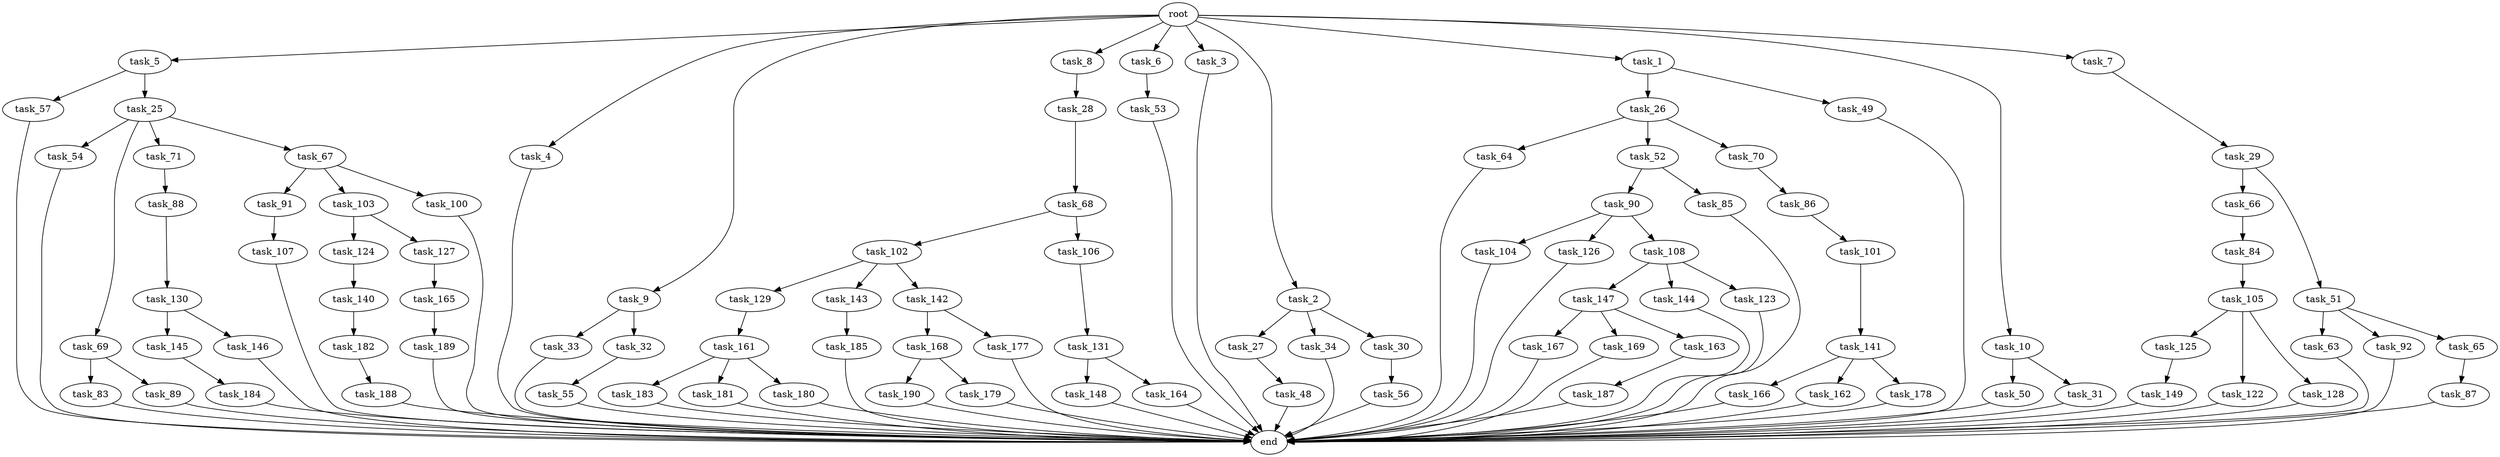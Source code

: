 digraph G {
  task_129 [size="6957847019.520000"];
  task_27 [size="4209067950.080000"];
  task_149 [size="5497558138.880000"];
  task_68 [size="4209067950.080000"];
  task_50 [size="3092376453.120000"];
  task_91 [size="773094113.280000"];
  task_182 [size="5497558138.880000"];
  task_185 [size="8589934592.000000"];
  task_187 [size="2147483648.000000"];
  task_66 [size="8589934592.000000"];
  task_5 [size="10.240000"];
  task_4 [size="10.240000"];
  task_84 [size="6957847019.520000"];
  task_147 [size="1374389534.720000"];
  task_90 [size="8589934592.000000"];
  task_31 [size="3092376453.120000"];
  task_143 [size="6957847019.520000"];
  task_26 [size="773094113.280000"];
  task_64 [size="2147483648.000000"];
  task_103 [size="773094113.280000"];
  task_141 [size="8589934592.000000"];
  task_190 [size="8589934592.000000"];
  task_51 [size="8589934592.000000"];
  task_28 [size="4209067950.080000"];
  task_55 [size="2147483648.000000"];
  task_102 [size="1374389534.720000"];
  task_9 [size="10.240000"];
  task_54 [size="2147483648.000000"];
  task_33 [size="343597383.680000"];
  task_56 [size="6957847019.520000"];
  task_142 [size="6957847019.520000"];
  task_183 [size="1374389534.720000"];
  task_88 [size="2147483648.000000"];
  task_8 [size="10.240000"];
  task_69 [size="2147483648.000000"];
  task_86 [size="2147483648.000000"];
  task_167 [size="6957847019.520000"];
  task_179 [size="8589934592.000000"];
  task_181 [size="1374389534.720000"];
  task_166 [size="5497558138.880000"];
  task_83 [size="3092376453.120000"];
  task_57 [size="1374389534.720000"];
  task_105 [size="3092376453.120000"];
  task_188 [size="4209067950.080000"];
  task_52 [size="2147483648.000000"];
  task_85 [size="8589934592.000000"];
  task_131 [size="4209067950.080000"];
  task_168 [size="4209067950.080000"];
  task_104 [size="4209067950.080000"];
  task_177 [size="4209067950.080000"];
  task_106 [size="1374389534.720000"];
  task_140 [size="343597383.680000"];
  task_63 [size="8589934592.000000"];
  task_6 [size="10.240000"];
  task_3 [size="10.240000"];
  task_34 [size="4209067950.080000"];
  task_125 [size="5497558138.880000"];
  end [size="0.000000"];
  task_144 [size="1374389534.720000"];
  task_70 [size="2147483648.000000"];
  task_148 [size="3092376453.120000"];
  task_169 [size="6957847019.520000"];
  task_71 [size="2147483648.000000"];
  task_163 [size="6957847019.520000"];
  task_161 [size="2147483648.000000"];
  task_107 [size="343597383.680000"];
  task_165 [size="2147483648.000000"];
  task_30 [size="4209067950.080000"];
  task_48 [size="5497558138.880000"];
  task_124 [size="343597383.680000"];
  task_32 [size="343597383.680000"];
  task_145 [size="3092376453.120000"];
  task_162 [size="5497558138.880000"];
  task_2 [size="10.240000"];
  task_1 [size="10.240000"];
  task_25 [size="1374389534.720000"];
  task_146 [size="3092376453.120000"];
  task_130 [size="1374389534.720000"];
  task_29 [size="6957847019.520000"];
  task_123 [size="1374389534.720000"];
  task_87 [size="5497558138.880000"];
  task_184 [size="1374389534.720000"];
  task_122 [size="5497558138.880000"];
  task_178 [size="5497558138.880000"];
  task_126 [size="4209067950.080000"];
  task_92 [size="8589934592.000000"];
  task_49 [size="773094113.280000"];
  task_10 [size="10.240000"];
  task_65 [size="8589934592.000000"];
  task_67 [size="2147483648.000000"];
  task_7 [size="10.240000"];
  task_127 [size="343597383.680000"];
  task_189 [size="3092376453.120000"];
  task_128 [size="5497558138.880000"];
  root [size="0.000000"];
  task_100 [size="773094113.280000"];
  task_89 [size="3092376453.120000"];
  task_180 [size="1374389534.720000"];
  task_108 [size="4209067950.080000"];
  task_101 [size="8589934592.000000"];
  task_164 [size="3092376453.120000"];
  task_53 [size="2147483648.000000"];

  task_129 -> task_161 [size="209715200.000000"];
  task_27 -> task_48 [size="536870912.000000"];
  task_149 -> end [size="1.000000"];
  task_68 -> task_102 [size="134217728.000000"];
  task_68 -> task_106 [size="134217728.000000"];
  task_50 -> end [size="1.000000"];
  task_91 -> task_107 [size="33554432.000000"];
  task_182 -> task_188 [size="411041792.000000"];
  task_185 -> end [size="1.000000"];
  task_187 -> end [size="1.000000"];
  task_66 -> task_84 [size="679477248.000000"];
  task_5 -> task_25 [size="134217728.000000"];
  task_5 -> task_57 [size="134217728.000000"];
  task_4 -> end [size="1.000000"];
  task_84 -> task_105 [size="301989888.000000"];
  task_147 -> task_167 [size="679477248.000000"];
  task_147 -> task_169 [size="679477248.000000"];
  task_147 -> task_163 [size="679477248.000000"];
  task_90 -> task_104 [size="411041792.000000"];
  task_90 -> task_108 [size="411041792.000000"];
  task_90 -> task_126 [size="411041792.000000"];
  task_31 -> end [size="1.000000"];
  task_143 -> task_185 [size="838860800.000000"];
  task_26 -> task_70 [size="209715200.000000"];
  task_26 -> task_52 [size="209715200.000000"];
  task_26 -> task_64 [size="209715200.000000"];
  task_64 -> end [size="1.000000"];
  task_103 -> task_127 [size="33554432.000000"];
  task_103 -> task_124 [size="33554432.000000"];
  task_141 -> task_178 [size="536870912.000000"];
  task_141 -> task_162 [size="536870912.000000"];
  task_141 -> task_166 [size="536870912.000000"];
  task_190 -> end [size="1.000000"];
  task_51 -> task_63 [size="838860800.000000"];
  task_51 -> task_65 [size="838860800.000000"];
  task_51 -> task_92 [size="838860800.000000"];
  task_28 -> task_68 [size="411041792.000000"];
  task_55 -> end [size="1.000000"];
  task_102 -> task_129 [size="679477248.000000"];
  task_102 -> task_143 [size="679477248.000000"];
  task_102 -> task_142 [size="679477248.000000"];
  task_9 -> task_33 [size="33554432.000000"];
  task_9 -> task_32 [size="33554432.000000"];
  task_54 -> end [size="1.000000"];
  task_33 -> end [size="1.000000"];
  task_56 -> end [size="1.000000"];
  task_142 -> task_177 [size="411041792.000000"];
  task_142 -> task_168 [size="411041792.000000"];
  task_183 -> end [size="1.000000"];
  task_88 -> task_130 [size="134217728.000000"];
  task_8 -> task_28 [size="411041792.000000"];
  task_69 -> task_83 [size="301989888.000000"];
  task_69 -> task_89 [size="301989888.000000"];
  task_86 -> task_101 [size="838860800.000000"];
  task_167 -> end [size="1.000000"];
  task_179 -> end [size="1.000000"];
  task_181 -> end [size="1.000000"];
  task_166 -> end [size="1.000000"];
  task_83 -> end [size="1.000000"];
  task_57 -> end [size="1.000000"];
  task_105 -> task_125 [size="536870912.000000"];
  task_105 -> task_128 [size="536870912.000000"];
  task_105 -> task_122 [size="536870912.000000"];
  task_188 -> end [size="1.000000"];
  task_52 -> task_85 [size="838860800.000000"];
  task_52 -> task_90 [size="838860800.000000"];
  task_85 -> end [size="1.000000"];
  task_131 -> task_148 [size="301989888.000000"];
  task_131 -> task_164 [size="301989888.000000"];
  task_168 -> task_190 [size="838860800.000000"];
  task_168 -> task_179 [size="838860800.000000"];
  task_104 -> end [size="1.000000"];
  task_177 -> end [size="1.000000"];
  task_106 -> task_131 [size="411041792.000000"];
  task_140 -> task_182 [size="536870912.000000"];
  task_63 -> end [size="1.000000"];
  task_6 -> task_53 [size="209715200.000000"];
  task_3 -> end [size="1.000000"];
  task_34 -> end [size="1.000000"];
  task_125 -> task_149 [size="536870912.000000"];
  task_144 -> end [size="1.000000"];
  task_70 -> task_86 [size="209715200.000000"];
  task_148 -> end [size="1.000000"];
  task_169 -> end [size="1.000000"];
  task_71 -> task_88 [size="209715200.000000"];
  task_163 -> task_187 [size="209715200.000000"];
  task_161 -> task_183 [size="134217728.000000"];
  task_161 -> task_180 [size="134217728.000000"];
  task_161 -> task_181 [size="134217728.000000"];
  task_107 -> end [size="1.000000"];
  task_165 -> task_189 [size="301989888.000000"];
  task_30 -> task_56 [size="679477248.000000"];
  task_48 -> end [size="1.000000"];
  task_124 -> task_140 [size="33554432.000000"];
  task_32 -> task_55 [size="209715200.000000"];
  task_145 -> task_184 [size="134217728.000000"];
  task_162 -> end [size="1.000000"];
  task_2 -> task_30 [size="411041792.000000"];
  task_2 -> task_34 [size="411041792.000000"];
  task_2 -> task_27 [size="411041792.000000"];
  task_1 -> task_49 [size="75497472.000000"];
  task_1 -> task_26 [size="75497472.000000"];
  task_25 -> task_54 [size="209715200.000000"];
  task_25 -> task_69 [size="209715200.000000"];
  task_25 -> task_67 [size="209715200.000000"];
  task_25 -> task_71 [size="209715200.000000"];
  task_146 -> end [size="1.000000"];
  task_130 -> task_146 [size="301989888.000000"];
  task_130 -> task_145 [size="301989888.000000"];
  task_29 -> task_51 [size="838860800.000000"];
  task_29 -> task_66 [size="838860800.000000"];
  task_123 -> end [size="1.000000"];
  task_87 -> end [size="1.000000"];
  task_184 -> end [size="1.000000"];
  task_122 -> end [size="1.000000"];
  task_178 -> end [size="1.000000"];
  task_126 -> end [size="1.000000"];
  task_92 -> end [size="1.000000"];
  task_49 -> end [size="1.000000"];
  task_10 -> task_31 [size="301989888.000000"];
  task_10 -> task_50 [size="301989888.000000"];
  task_65 -> task_87 [size="536870912.000000"];
  task_67 -> task_100 [size="75497472.000000"];
  task_67 -> task_91 [size="75497472.000000"];
  task_67 -> task_103 [size="75497472.000000"];
  task_7 -> task_29 [size="679477248.000000"];
  task_127 -> task_165 [size="209715200.000000"];
  task_189 -> end [size="1.000000"];
  task_128 -> end [size="1.000000"];
  root -> task_8 [size="1.000000"];
  root -> task_10 [size="1.000000"];
  root -> task_2 [size="1.000000"];
  root -> task_5 [size="1.000000"];
  root -> task_4 [size="1.000000"];
  root -> task_9 [size="1.000000"];
  root -> task_1 [size="1.000000"];
  root -> task_7 [size="1.000000"];
  root -> task_6 [size="1.000000"];
  root -> task_3 [size="1.000000"];
  task_100 -> end [size="1.000000"];
  task_89 -> end [size="1.000000"];
  task_180 -> end [size="1.000000"];
  task_108 -> task_147 [size="134217728.000000"];
  task_108 -> task_123 [size="134217728.000000"];
  task_108 -> task_144 [size="134217728.000000"];
  task_101 -> task_141 [size="838860800.000000"];
  task_164 -> end [size="1.000000"];
  task_53 -> end [size="1.000000"];
}
